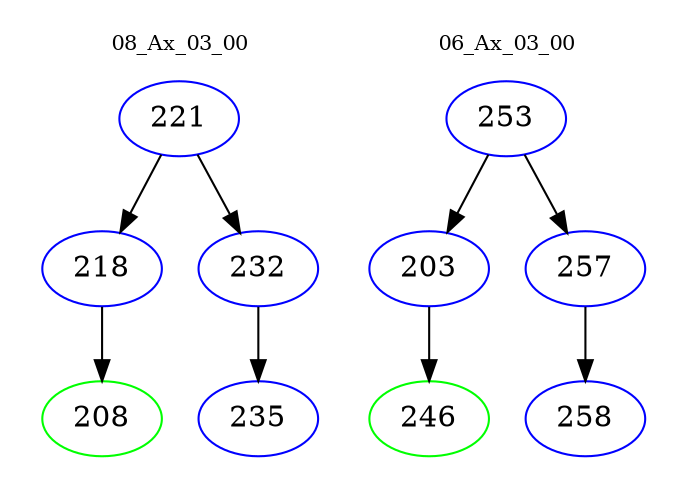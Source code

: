 digraph{
subgraph cluster_0 {
color = white
label = "08_Ax_03_00";
fontsize=10;
T0_221 [label="221", color="blue"]
T0_221 -> T0_218 [color="black"]
T0_218 [label="218", color="blue"]
T0_218 -> T0_208 [color="black"]
T0_208 [label="208", color="green"]
T0_221 -> T0_232 [color="black"]
T0_232 [label="232", color="blue"]
T0_232 -> T0_235 [color="black"]
T0_235 [label="235", color="blue"]
}
subgraph cluster_1 {
color = white
label = "06_Ax_03_00";
fontsize=10;
T1_253 [label="253", color="blue"]
T1_253 -> T1_203 [color="black"]
T1_203 [label="203", color="blue"]
T1_203 -> T1_246 [color="black"]
T1_246 [label="246", color="green"]
T1_253 -> T1_257 [color="black"]
T1_257 [label="257", color="blue"]
T1_257 -> T1_258 [color="black"]
T1_258 [label="258", color="blue"]
}
}
